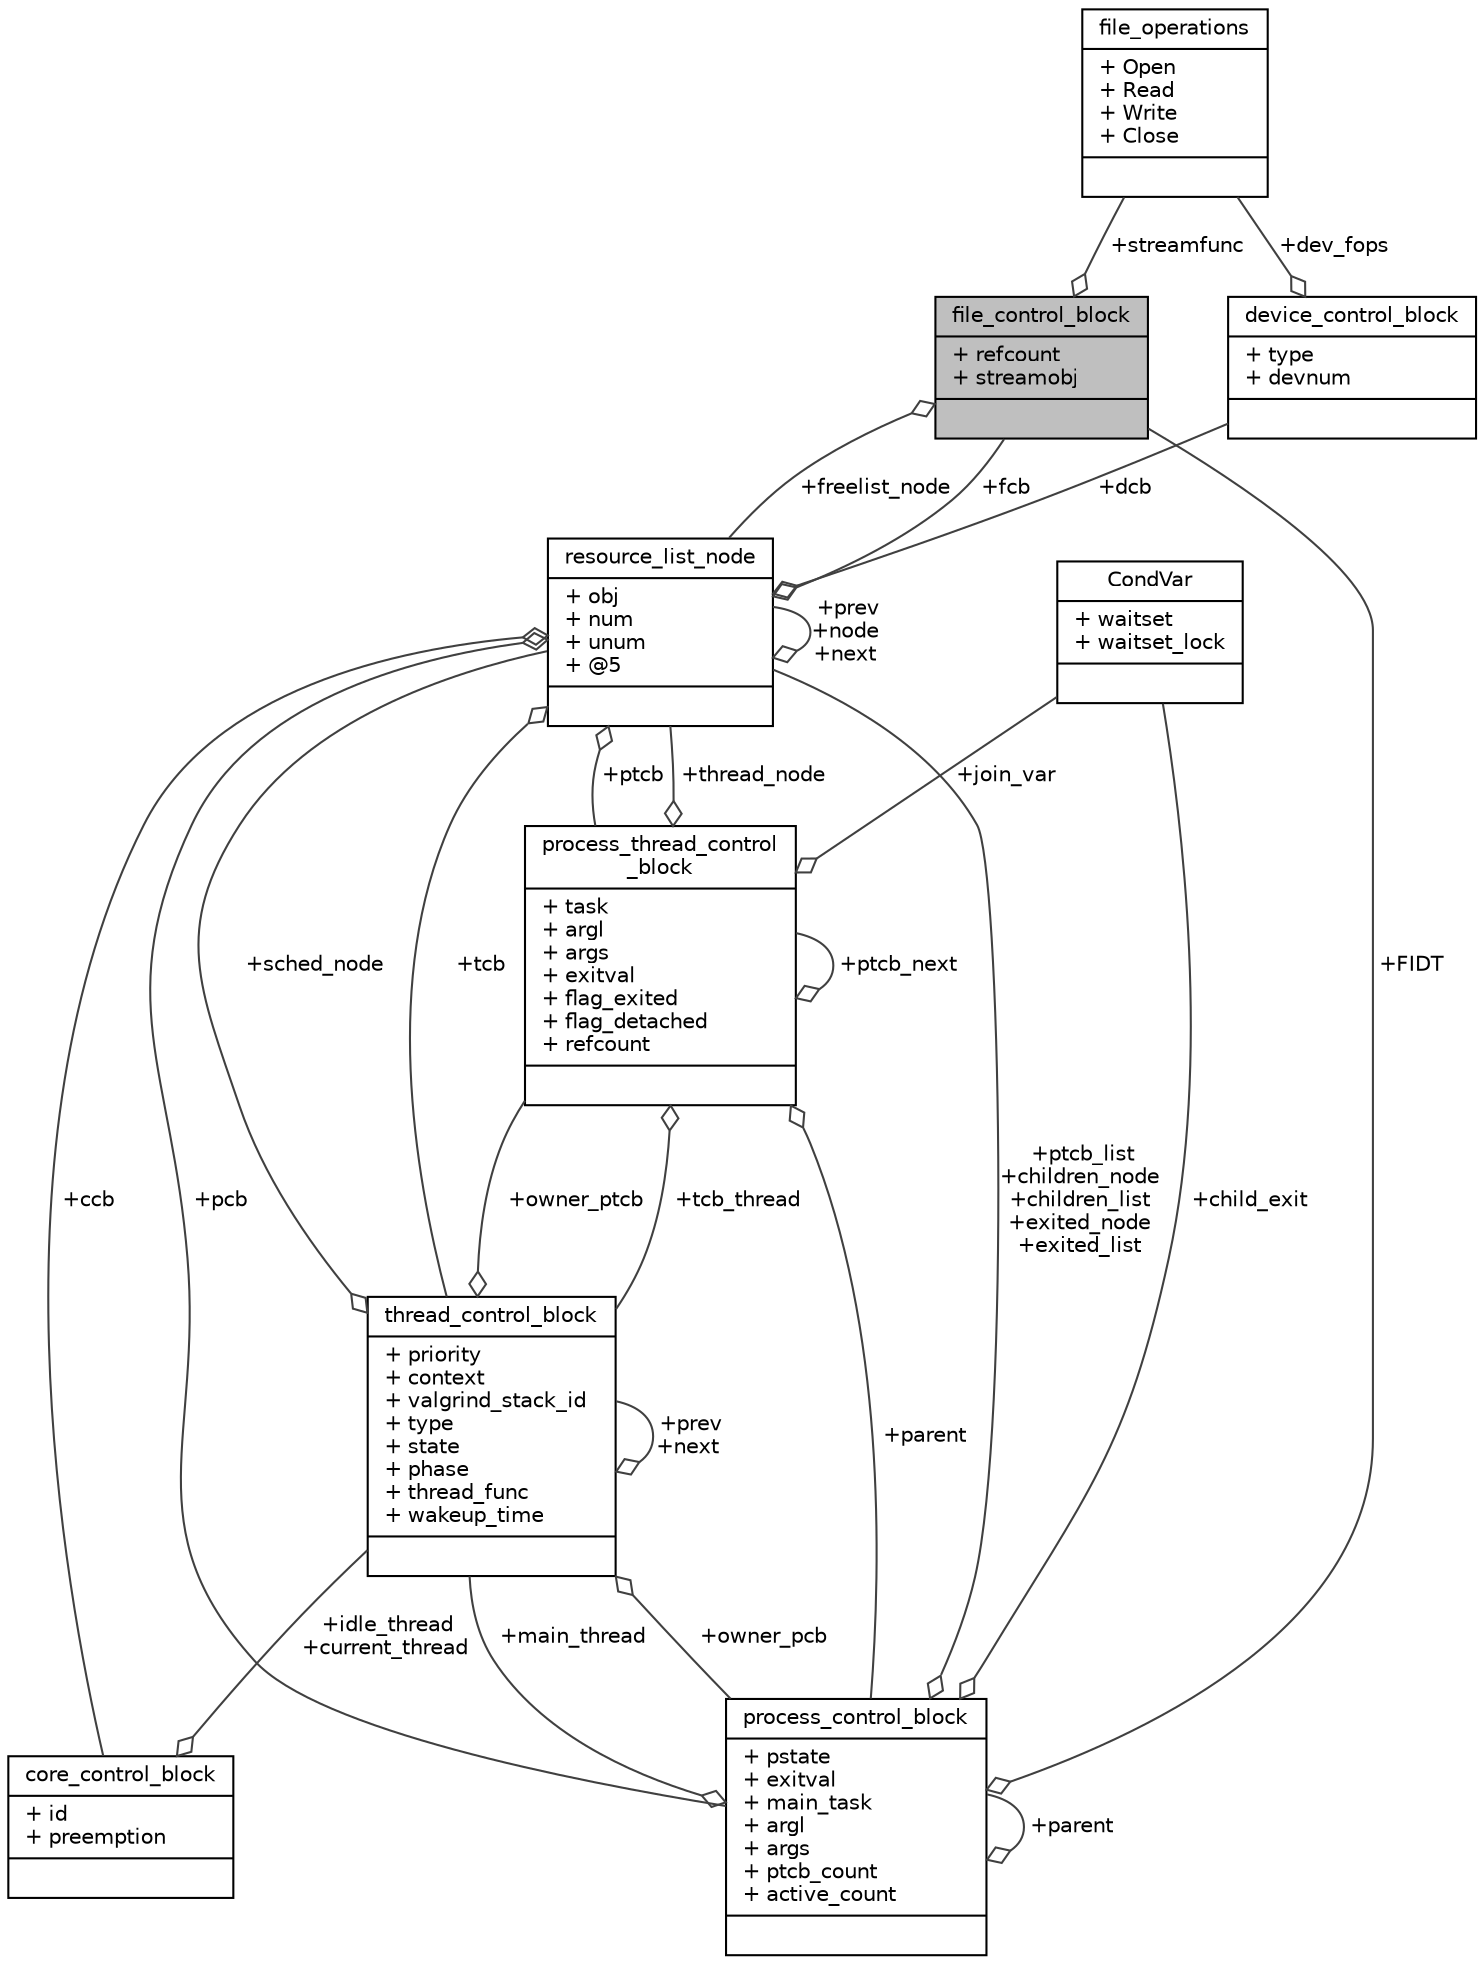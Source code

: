 digraph "file_control_block"
{
  edge [fontname="Helvetica",fontsize="10",labelfontname="Helvetica",labelfontsize="10"];
  node [fontname="Helvetica",fontsize="10",shape=record];
  Node1 [label="{file_control_block\n|+ refcount\l+ streamobj\l|}",height=0.2,width=0.4,color="black", fillcolor="grey75", style="filled", fontcolor="black"];
  Node2 -> Node1 [color="grey25",fontsize="10",style="solid",label=" +freelist_node" ,arrowhead="odiamond"];
  Node2 [label="{resource_list_node\n|+ obj\l+ num\l+ unum\l+ @5\l|}",height=0.2,width=0.4,color="black", fillcolor="white", style="filled",URL="$structresource__list__node.html",tooltip="List node. "];
  Node3 -> Node2 [color="grey25",fontsize="10",style="solid",label=" +pcb" ,arrowhead="odiamond"];
  Node3 [label="{process_control_block\n|+ pstate\l+ exitval\l+ main_task\l+ argl\l+ args\l+ ptcb_count\l+ active_count\l|}",height=0.2,width=0.4,color="black", fillcolor="white", style="filled",URL="$structprocess__control__block.html",tooltip="Process Control Block. "];
  Node4 -> Node3 [color="grey25",fontsize="10",style="solid",label=" +child_exit" ,arrowhead="odiamond"];
  Node4 [label="{CondVar\n|+ waitset\l+ waitset_lock\l|}",height=0.2,width=0.4,color="black", fillcolor="white", style="filled",URL="$structCondVar.html",tooltip="Condition variables. "];
  Node3 -> Node3 [color="grey25",fontsize="10",style="solid",label=" +parent" ,arrowhead="odiamond"];
  Node2 -> Node3 [color="grey25",fontsize="10",style="solid",label=" +ptcb_list\n+children_node\n+children_list\n+exited_node\n+exited_list" ,arrowhead="odiamond"];
  Node1 -> Node3 [color="grey25",fontsize="10",style="solid",label=" +FIDT" ,arrowhead="odiamond"];
  Node5 -> Node3 [color="grey25",fontsize="10",style="solid",label=" +main_thread" ,arrowhead="odiamond"];
  Node5 [label="{thread_control_block\n|+ priority\l+ context\l+ valgrind_stack_id\l+ type\l+ state\l+ phase\l+ thread_func\l+ wakeup_time\l|}",height=0.2,width=0.4,color="black", fillcolor="white", style="filled",URL="$structthread__control__block.html"];
  Node3 -> Node5 [color="grey25",fontsize="10",style="solid",label=" +owner_pcb" ,arrowhead="odiamond"];
  Node2 -> Node5 [color="grey25",fontsize="10",style="solid",label=" +sched_node" ,arrowhead="odiamond"];
  Node5 -> Node5 [color="grey25",fontsize="10",style="solid",label=" +prev\n+next" ,arrowhead="odiamond"];
  Node6 -> Node5 [color="grey25",fontsize="10",style="solid",label=" +owner_ptcb" ,arrowhead="odiamond"];
  Node6 [label="{process_thread_control\l_block\n|+ task\l+ argl\l+ args\l+ exitval\l+ flag_exited\l+ flag_detached\l+ refcount\l|}",height=0.2,width=0.4,color="black", fillcolor="white", style="filled",URL="$structprocess__thread__control__block.html",tooltip="The thread control block. "];
  Node4 -> Node6 [color="grey25",fontsize="10",style="solid",label=" +join_var" ,arrowhead="odiamond"];
  Node3 -> Node6 [color="grey25",fontsize="10",style="solid",label=" +parent" ,arrowhead="odiamond"];
  Node2 -> Node6 [color="grey25",fontsize="10",style="solid",label=" +thread_node" ,arrowhead="odiamond"];
  Node5 -> Node6 [color="grey25",fontsize="10",style="solid",label=" +tcb_thread" ,arrowhead="odiamond"];
  Node6 -> Node6 [color="grey25",fontsize="10",style="solid",label=" +ptcb_next" ,arrowhead="odiamond"];
  Node2 -> Node2 [color="grey25",fontsize="10",style="solid",label=" +prev\n+node\n+next" ,arrowhead="odiamond"];
  Node7 -> Node2 [color="grey25",fontsize="10",style="solid",label=" +ccb" ,arrowhead="odiamond"];
  Node7 [label="{core_control_block\n|+ id\l+ preemption\l|}",height=0.2,width=0.4,color="black", fillcolor="white", style="filled",URL="$structcore__control__block.html",tooltip="Core control block. "];
  Node5 -> Node7 [color="grey25",fontsize="10",style="solid",label=" +idle_thread\n+current_thread" ,arrowhead="odiamond"];
  Node8 -> Node2 [color="grey25",fontsize="10",style="solid",label=" +dcb" ,arrowhead="odiamond"];
  Node8 [label="{device_control_block\n|+ type\l+ devnum\l|}",height=0.2,width=0.4,color="black", fillcolor="white", style="filled",URL="$structdevice__control__block.html",tooltip="Device control block. "];
  Node9 -> Node8 [color="grey25",fontsize="10",style="solid",label=" +dev_fops" ,arrowhead="odiamond"];
  Node9 [label="{file_operations\n|+ Open\l+ Read\l+ Write\l+ Close\l|}",height=0.2,width=0.4,color="black", fillcolor="white", style="filled",URL="$structfile__operations.html",tooltip="The device-specific file operations table. "];
  Node1 -> Node2 [color="grey25",fontsize="10",style="solid",label=" +fcb" ,arrowhead="odiamond"];
  Node5 -> Node2 [color="grey25",fontsize="10",style="solid",label=" +tcb" ,arrowhead="odiamond"];
  Node6 -> Node2 [color="grey25",fontsize="10",style="solid",label=" +ptcb" ,arrowhead="odiamond"];
  Node9 -> Node1 [color="grey25",fontsize="10",style="solid",label=" +streamfunc" ,arrowhead="odiamond"];
}
